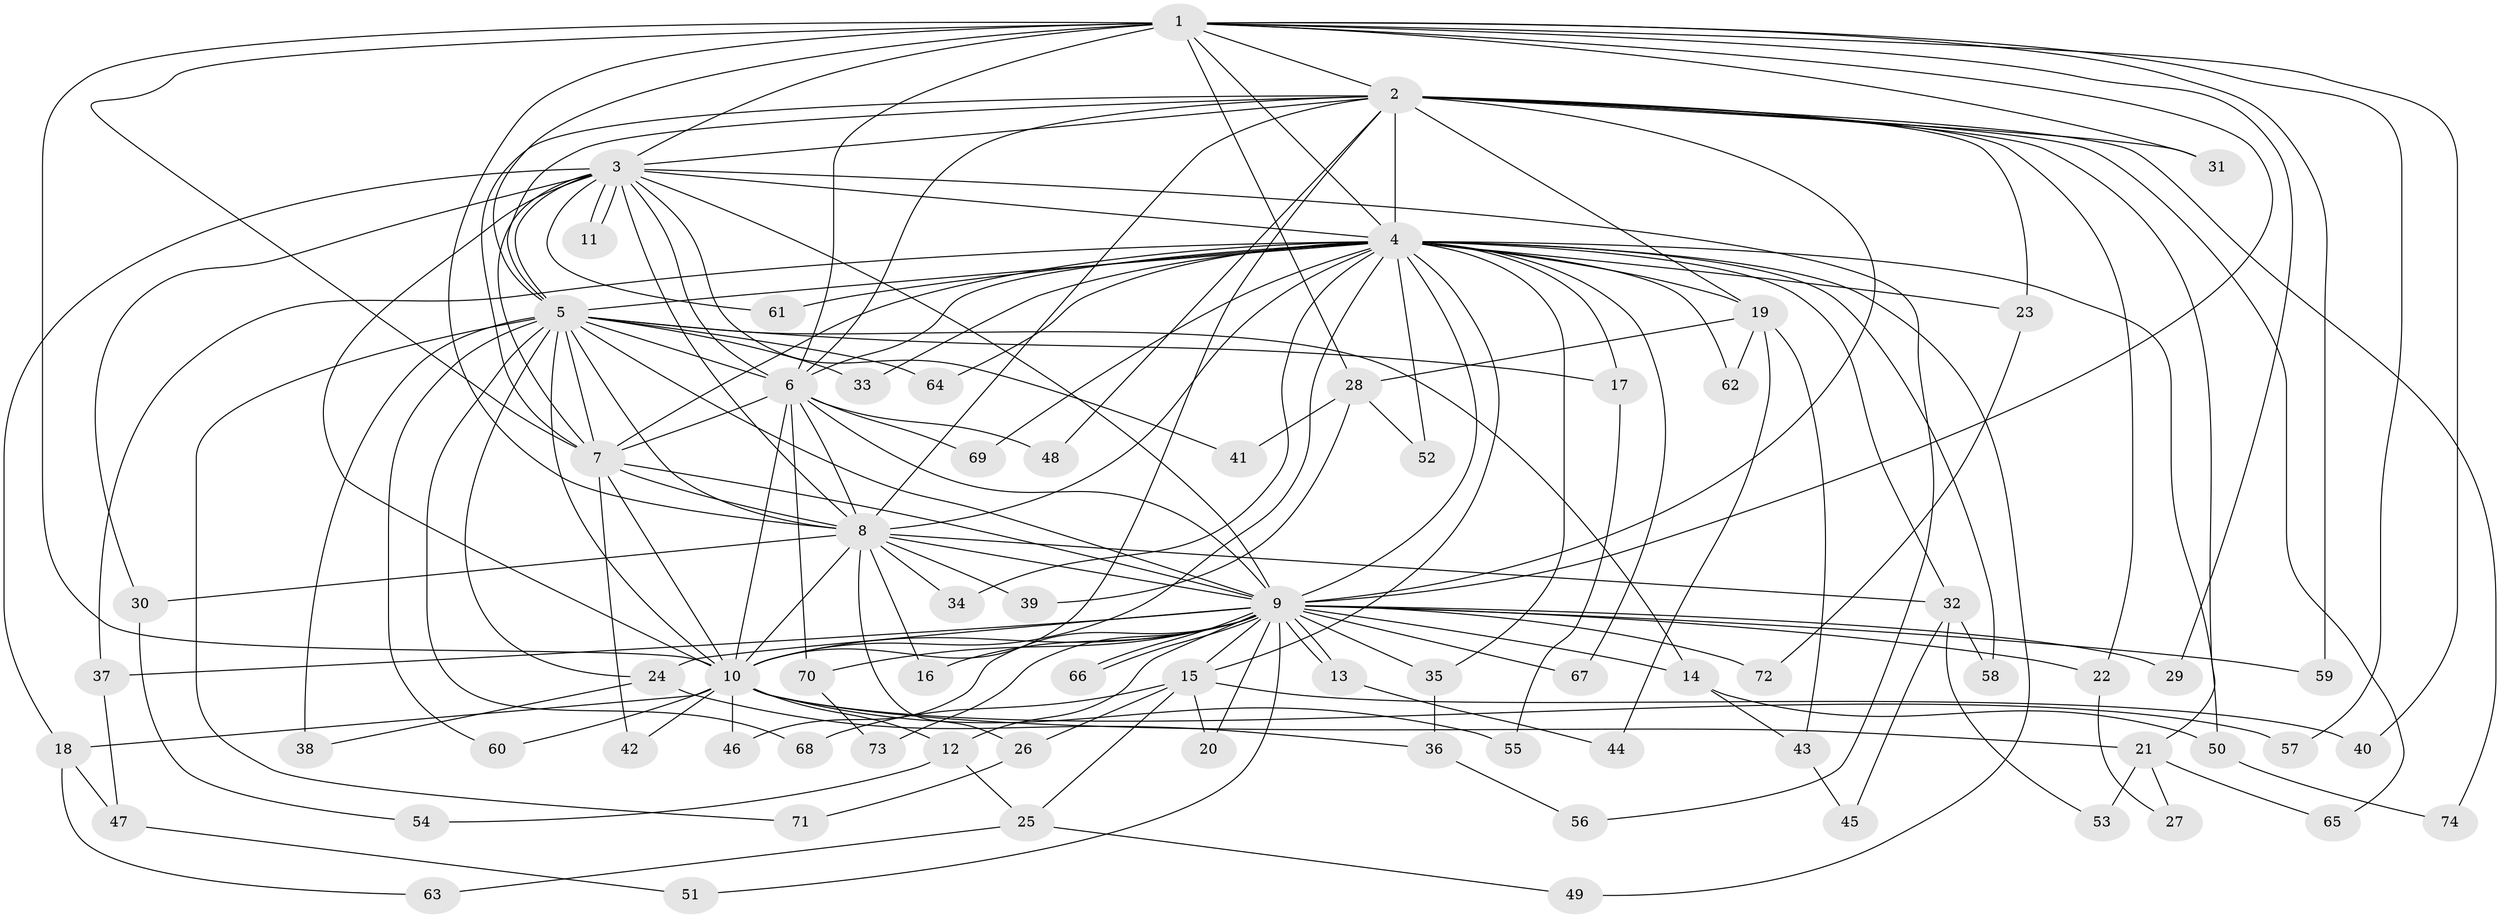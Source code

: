 // Generated by graph-tools (version 1.1) at 2025/35/03/09/25 02:35:05]
// undirected, 74 vertices, 173 edges
graph export_dot {
graph [start="1"]
  node [color=gray90,style=filled];
  1;
  2;
  3;
  4;
  5;
  6;
  7;
  8;
  9;
  10;
  11;
  12;
  13;
  14;
  15;
  16;
  17;
  18;
  19;
  20;
  21;
  22;
  23;
  24;
  25;
  26;
  27;
  28;
  29;
  30;
  31;
  32;
  33;
  34;
  35;
  36;
  37;
  38;
  39;
  40;
  41;
  42;
  43;
  44;
  45;
  46;
  47;
  48;
  49;
  50;
  51;
  52;
  53;
  54;
  55;
  56;
  57;
  58;
  59;
  60;
  61;
  62;
  63;
  64;
  65;
  66;
  67;
  68;
  69;
  70;
  71;
  72;
  73;
  74;
  1 -- 2;
  1 -- 3;
  1 -- 4;
  1 -- 5;
  1 -- 6;
  1 -- 7;
  1 -- 8;
  1 -- 9;
  1 -- 10;
  1 -- 28;
  1 -- 29;
  1 -- 31;
  1 -- 40;
  1 -- 57;
  1 -- 59;
  2 -- 3;
  2 -- 4;
  2 -- 5;
  2 -- 6;
  2 -- 7;
  2 -- 8;
  2 -- 9;
  2 -- 10;
  2 -- 19;
  2 -- 21;
  2 -- 22;
  2 -- 23;
  2 -- 31;
  2 -- 48;
  2 -- 65;
  2 -- 74;
  3 -- 4;
  3 -- 5;
  3 -- 6;
  3 -- 7;
  3 -- 8;
  3 -- 9;
  3 -- 10;
  3 -- 11;
  3 -- 11;
  3 -- 18;
  3 -- 30;
  3 -- 41;
  3 -- 56;
  3 -- 61;
  4 -- 5;
  4 -- 6;
  4 -- 7;
  4 -- 8;
  4 -- 9;
  4 -- 10;
  4 -- 15;
  4 -- 17;
  4 -- 19;
  4 -- 23;
  4 -- 32;
  4 -- 33;
  4 -- 34;
  4 -- 35;
  4 -- 37;
  4 -- 49;
  4 -- 50;
  4 -- 52;
  4 -- 58;
  4 -- 61;
  4 -- 62;
  4 -- 64;
  4 -- 67;
  4 -- 69;
  5 -- 6;
  5 -- 7;
  5 -- 8;
  5 -- 9;
  5 -- 10;
  5 -- 14;
  5 -- 17;
  5 -- 24;
  5 -- 33;
  5 -- 38;
  5 -- 60;
  5 -- 64;
  5 -- 68;
  5 -- 71;
  6 -- 7;
  6 -- 8;
  6 -- 9;
  6 -- 10;
  6 -- 48;
  6 -- 69;
  6 -- 70;
  7 -- 8;
  7 -- 9;
  7 -- 10;
  7 -- 42;
  8 -- 9;
  8 -- 10;
  8 -- 16;
  8 -- 26;
  8 -- 30;
  8 -- 32;
  8 -- 34;
  8 -- 39;
  9 -- 10;
  9 -- 12;
  9 -- 13;
  9 -- 13;
  9 -- 14;
  9 -- 15;
  9 -- 16;
  9 -- 20;
  9 -- 22;
  9 -- 24;
  9 -- 29;
  9 -- 35;
  9 -- 37;
  9 -- 46;
  9 -- 51;
  9 -- 59;
  9 -- 66;
  9 -- 66;
  9 -- 67;
  9 -- 70;
  9 -- 72;
  9 -- 73;
  10 -- 12;
  10 -- 18;
  10 -- 21;
  10 -- 42;
  10 -- 46;
  10 -- 55;
  10 -- 57;
  10 -- 60;
  12 -- 25;
  12 -- 54;
  13 -- 44;
  14 -- 43;
  14 -- 50;
  15 -- 20;
  15 -- 25;
  15 -- 26;
  15 -- 40;
  15 -- 68;
  17 -- 55;
  18 -- 47;
  18 -- 63;
  19 -- 28;
  19 -- 43;
  19 -- 44;
  19 -- 62;
  21 -- 27;
  21 -- 53;
  21 -- 65;
  22 -- 27;
  23 -- 72;
  24 -- 36;
  24 -- 38;
  25 -- 49;
  25 -- 63;
  26 -- 71;
  28 -- 39;
  28 -- 41;
  28 -- 52;
  30 -- 54;
  32 -- 45;
  32 -- 53;
  32 -- 58;
  35 -- 36;
  36 -- 56;
  37 -- 47;
  43 -- 45;
  47 -- 51;
  50 -- 74;
  70 -- 73;
}
